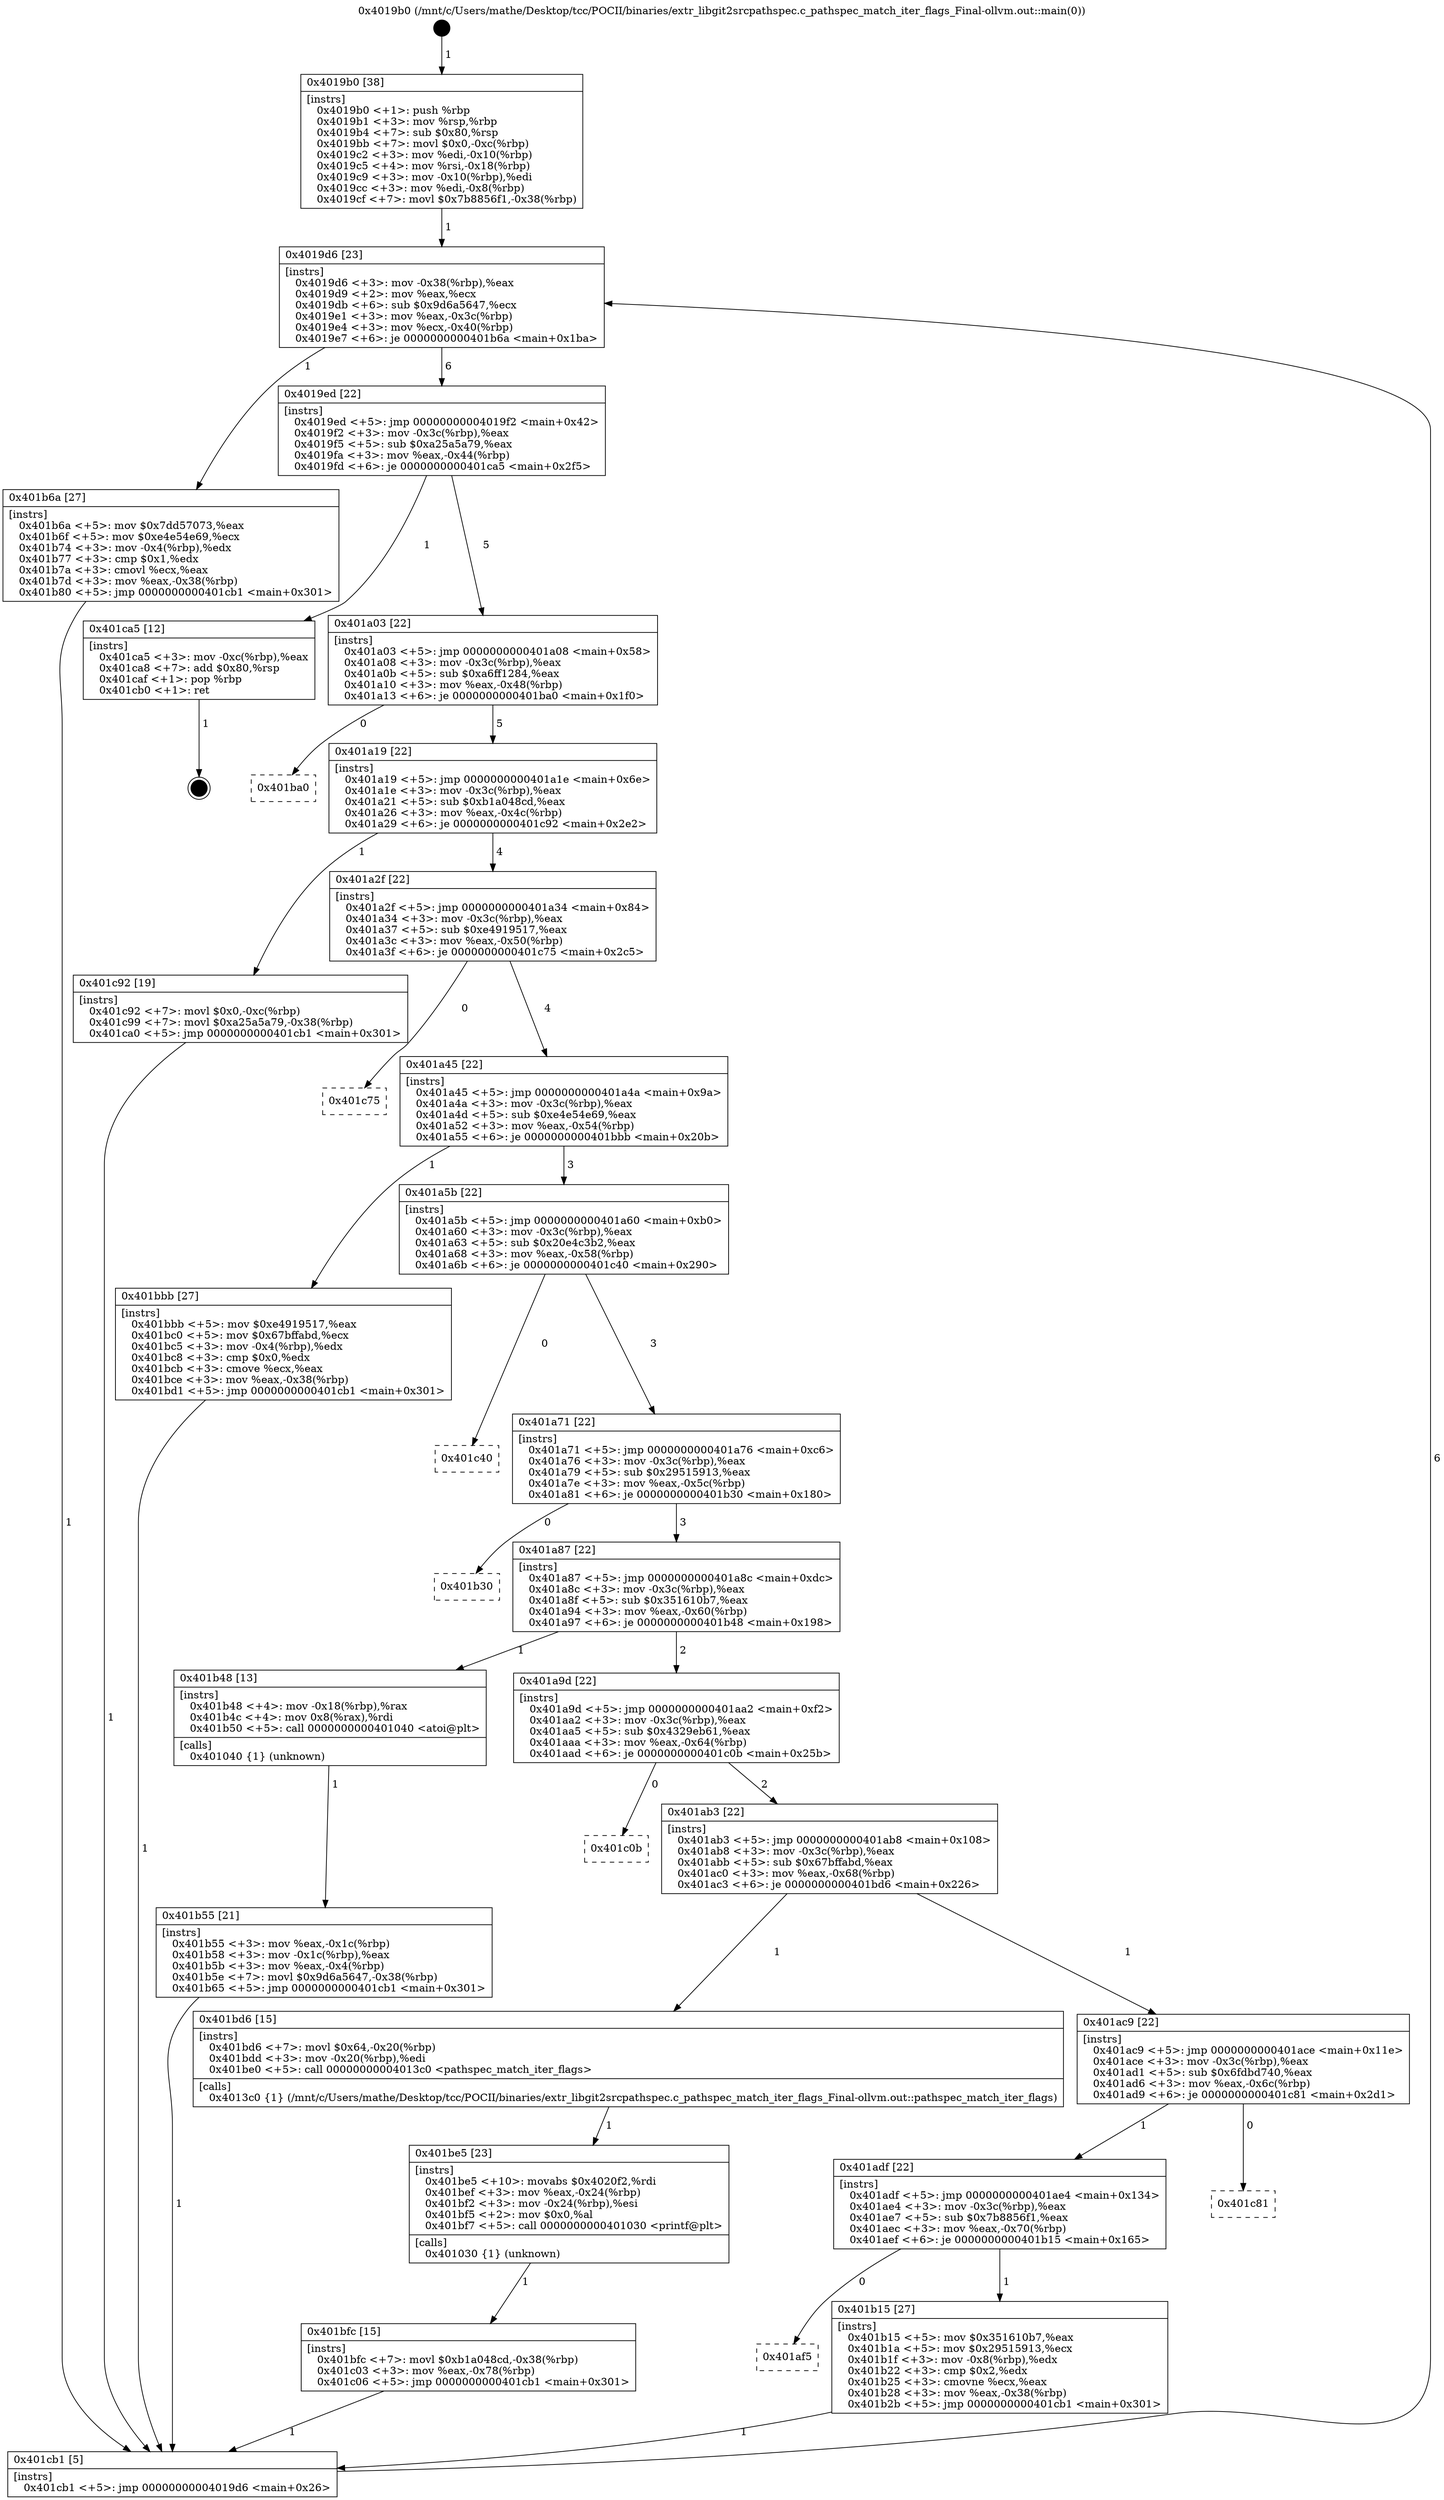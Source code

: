 digraph "0x4019b0" {
  label = "0x4019b0 (/mnt/c/Users/mathe/Desktop/tcc/POCII/binaries/extr_libgit2srcpathspec.c_pathspec_match_iter_flags_Final-ollvm.out::main(0))"
  labelloc = "t"
  node[shape=record]

  Entry [label="",width=0.3,height=0.3,shape=circle,fillcolor=black,style=filled]
  "0x4019d6" [label="{
     0x4019d6 [23]\l
     | [instrs]\l
     &nbsp;&nbsp;0x4019d6 \<+3\>: mov -0x38(%rbp),%eax\l
     &nbsp;&nbsp;0x4019d9 \<+2\>: mov %eax,%ecx\l
     &nbsp;&nbsp;0x4019db \<+6\>: sub $0x9d6a5647,%ecx\l
     &nbsp;&nbsp;0x4019e1 \<+3\>: mov %eax,-0x3c(%rbp)\l
     &nbsp;&nbsp;0x4019e4 \<+3\>: mov %ecx,-0x40(%rbp)\l
     &nbsp;&nbsp;0x4019e7 \<+6\>: je 0000000000401b6a \<main+0x1ba\>\l
  }"]
  "0x401b6a" [label="{
     0x401b6a [27]\l
     | [instrs]\l
     &nbsp;&nbsp;0x401b6a \<+5\>: mov $0x7dd57073,%eax\l
     &nbsp;&nbsp;0x401b6f \<+5\>: mov $0xe4e54e69,%ecx\l
     &nbsp;&nbsp;0x401b74 \<+3\>: mov -0x4(%rbp),%edx\l
     &nbsp;&nbsp;0x401b77 \<+3\>: cmp $0x1,%edx\l
     &nbsp;&nbsp;0x401b7a \<+3\>: cmovl %ecx,%eax\l
     &nbsp;&nbsp;0x401b7d \<+3\>: mov %eax,-0x38(%rbp)\l
     &nbsp;&nbsp;0x401b80 \<+5\>: jmp 0000000000401cb1 \<main+0x301\>\l
  }"]
  "0x4019ed" [label="{
     0x4019ed [22]\l
     | [instrs]\l
     &nbsp;&nbsp;0x4019ed \<+5\>: jmp 00000000004019f2 \<main+0x42\>\l
     &nbsp;&nbsp;0x4019f2 \<+3\>: mov -0x3c(%rbp),%eax\l
     &nbsp;&nbsp;0x4019f5 \<+5\>: sub $0xa25a5a79,%eax\l
     &nbsp;&nbsp;0x4019fa \<+3\>: mov %eax,-0x44(%rbp)\l
     &nbsp;&nbsp;0x4019fd \<+6\>: je 0000000000401ca5 \<main+0x2f5\>\l
  }"]
  Exit [label="",width=0.3,height=0.3,shape=circle,fillcolor=black,style=filled,peripheries=2]
  "0x401ca5" [label="{
     0x401ca5 [12]\l
     | [instrs]\l
     &nbsp;&nbsp;0x401ca5 \<+3\>: mov -0xc(%rbp),%eax\l
     &nbsp;&nbsp;0x401ca8 \<+7\>: add $0x80,%rsp\l
     &nbsp;&nbsp;0x401caf \<+1\>: pop %rbp\l
     &nbsp;&nbsp;0x401cb0 \<+1\>: ret\l
  }"]
  "0x401a03" [label="{
     0x401a03 [22]\l
     | [instrs]\l
     &nbsp;&nbsp;0x401a03 \<+5\>: jmp 0000000000401a08 \<main+0x58\>\l
     &nbsp;&nbsp;0x401a08 \<+3\>: mov -0x3c(%rbp),%eax\l
     &nbsp;&nbsp;0x401a0b \<+5\>: sub $0xa6ff1284,%eax\l
     &nbsp;&nbsp;0x401a10 \<+3\>: mov %eax,-0x48(%rbp)\l
     &nbsp;&nbsp;0x401a13 \<+6\>: je 0000000000401ba0 \<main+0x1f0\>\l
  }"]
  "0x401bfc" [label="{
     0x401bfc [15]\l
     | [instrs]\l
     &nbsp;&nbsp;0x401bfc \<+7\>: movl $0xb1a048cd,-0x38(%rbp)\l
     &nbsp;&nbsp;0x401c03 \<+3\>: mov %eax,-0x78(%rbp)\l
     &nbsp;&nbsp;0x401c06 \<+5\>: jmp 0000000000401cb1 \<main+0x301\>\l
  }"]
  "0x401ba0" [label="{
     0x401ba0\l
  }", style=dashed]
  "0x401a19" [label="{
     0x401a19 [22]\l
     | [instrs]\l
     &nbsp;&nbsp;0x401a19 \<+5\>: jmp 0000000000401a1e \<main+0x6e\>\l
     &nbsp;&nbsp;0x401a1e \<+3\>: mov -0x3c(%rbp),%eax\l
     &nbsp;&nbsp;0x401a21 \<+5\>: sub $0xb1a048cd,%eax\l
     &nbsp;&nbsp;0x401a26 \<+3\>: mov %eax,-0x4c(%rbp)\l
     &nbsp;&nbsp;0x401a29 \<+6\>: je 0000000000401c92 \<main+0x2e2\>\l
  }"]
  "0x401be5" [label="{
     0x401be5 [23]\l
     | [instrs]\l
     &nbsp;&nbsp;0x401be5 \<+10\>: movabs $0x4020f2,%rdi\l
     &nbsp;&nbsp;0x401bef \<+3\>: mov %eax,-0x24(%rbp)\l
     &nbsp;&nbsp;0x401bf2 \<+3\>: mov -0x24(%rbp),%esi\l
     &nbsp;&nbsp;0x401bf5 \<+2\>: mov $0x0,%al\l
     &nbsp;&nbsp;0x401bf7 \<+5\>: call 0000000000401030 \<printf@plt\>\l
     | [calls]\l
     &nbsp;&nbsp;0x401030 \{1\} (unknown)\l
  }"]
  "0x401c92" [label="{
     0x401c92 [19]\l
     | [instrs]\l
     &nbsp;&nbsp;0x401c92 \<+7\>: movl $0x0,-0xc(%rbp)\l
     &nbsp;&nbsp;0x401c99 \<+7\>: movl $0xa25a5a79,-0x38(%rbp)\l
     &nbsp;&nbsp;0x401ca0 \<+5\>: jmp 0000000000401cb1 \<main+0x301\>\l
  }"]
  "0x401a2f" [label="{
     0x401a2f [22]\l
     | [instrs]\l
     &nbsp;&nbsp;0x401a2f \<+5\>: jmp 0000000000401a34 \<main+0x84\>\l
     &nbsp;&nbsp;0x401a34 \<+3\>: mov -0x3c(%rbp),%eax\l
     &nbsp;&nbsp;0x401a37 \<+5\>: sub $0xe4919517,%eax\l
     &nbsp;&nbsp;0x401a3c \<+3\>: mov %eax,-0x50(%rbp)\l
     &nbsp;&nbsp;0x401a3f \<+6\>: je 0000000000401c75 \<main+0x2c5\>\l
  }"]
  "0x401b55" [label="{
     0x401b55 [21]\l
     | [instrs]\l
     &nbsp;&nbsp;0x401b55 \<+3\>: mov %eax,-0x1c(%rbp)\l
     &nbsp;&nbsp;0x401b58 \<+3\>: mov -0x1c(%rbp),%eax\l
     &nbsp;&nbsp;0x401b5b \<+3\>: mov %eax,-0x4(%rbp)\l
     &nbsp;&nbsp;0x401b5e \<+7\>: movl $0x9d6a5647,-0x38(%rbp)\l
     &nbsp;&nbsp;0x401b65 \<+5\>: jmp 0000000000401cb1 \<main+0x301\>\l
  }"]
  "0x401c75" [label="{
     0x401c75\l
  }", style=dashed]
  "0x401a45" [label="{
     0x401a45 [22]\l
     | [instrs]\l
     &nbsp;&nbsp;0x401a45 \<+5\>: jmp 0000000000401a4a \<main+0x9a\>\l
     &nbsp;&nbsp;0x401a4a \<+3\>: mov -0x3c(%rbp),%eax\l
     &nbsp;&nbsp;0x401a4d \<+5\>: sub $0xe4e54e69,%eax\l
     &nbsp;&nbsp;0x401a52 \<+3\>: mov %eax,-0x54(%rbp)\l
     &nbsp;&nbsp;0x401a55 \<+6\>: je 0000000000401bbb \<main+0x20b\>\l
  }"]
  "0x4019b0" [label="{
     0x4019b0 [38]\l
     | [instrs]\l
     &nbsp;&nbsp;0x4019b0 \<+1\>: push %rbp\l
     &nbsp;&nbsp;0x4019b1 \<+3\>: mov %rsp,%rbp\l
     &nbsp;&nbsp;0x4019b4 \<+7\>: sub $0x80,%rsp\l
     &nbsp;&nbsp;0x4019bb \<+7\>: movl $0x0,-0xc(%rbp)\l
     &nbsp;&nbsp;0x4019c2 \<+3\>: mov %edi,-0x10(%rbp)\l
     &nbsp;&nbsp;0x4019c5 \<+4\>: mov %rsi,-0x18(%rbp)\l
     &nbsp;&nbsp;0x4019c9 \<+3\>: mov -0x10(%rbp),%edi\l
     &nbsp;&nbsp;0x4019cc \<+3\>: mov %edi,-0x8(%rbp)\l
     &nbsp;&nbsp;0x4019cf \<+7\>: movl $0x7b8856f1,-0x38(%rbp)\l
  }"]
  "0x401bbb" [label="{
     0x401bbb [27]\l
     | [instrs]\l
     &nbsp;&nbsp;0x401bbb \<+5\>: mov $0xe4919517,%eax\l
     &nbsp;&nbsp;0x401bc0 \<+5\>: mov $0x67bffabd,%ecx\l
     &nbsp;&nbsp;0x401bc5 \<+3\>: mov -0x4(%rbp),%edx\l
     &nbsp;&nbsp;0x401bc8 \<+3\>: cmp $0x0,%edx\l
     &nbsp;&nbsp;0x401bcb \<+3\>: cmove %ecx,%eax\l
     &nbsp;&nbsp;0x401bce \<+3\>: mov %eax,-0x38(%rbp)\l
     &nbsp;&nbsp;0x401bd1 \<+5\>: jmp 0000000000401cb1 \<main+0x301\>\l
  }"]
  "0x401a5b" [label="{
     0x401a5b [22]\l
     | [instrs]\l
     &nbsp;&nbsp;0x401a5b \<+5\>: jmp 0000000000401a60 \<main+0xb0\>\l
     &nbsp;&nbsp;0x401a60 \<+3\>: mov -0x3c(%rbp),%eax\l
     &nbsp;&nbsp;0x401a63 \<+5\>: sub $0x20e4c3b2,%eax\l
     &nbsp;&nbsp;0x401a68 \<+3\>: mov %eax,-0x58(%rbp)\l
     &nbsp;&nbsp;0x401a6b \<+6\>: je 0000000000401c40 \<main+0x290\>\l
  }"]
  "0x401cb1" [label="{
     0x401cb1 [5]\l
     | [instrs]\l
     &nbsp;&nbsp;0x401cb1 \<+5\>: jmp 00000000004019d6 \<main+0x26\>\l
  }"]
  "0x401c40" [label="{
     0x401c40\l
  }", style=dashed]
  "0x401a71" [label="{
     0x401a71 [22]\l
     | [instrs]\l
     &nbsp;&nbsp;0x401a71 \<+5\>: jmp 0000000000401a76 \<main+0xc6\>\l
     &nbsp;&nbsp;0x401a76 \<+3\>: mov -0x3c(%rbp),%eax\l
     &nbsp;&nbsp;0x401a79 \<+5\>: sub $0x29515913,%eax\l
     &nbsp;&nbsp;0x401a7e \<+3\>: mov %eax,-0x5c(%rbp)\l
     &nbsp;&nbsp;0x401a81 \<+6\>: je 0000000000401b30 \<main+0x180\>\l
  }"]
  "0x401af5" [label="{
     0x401af5\l
  }", style=dashed]
  "0x401b30" [label="{
     0x401b30\l
  }", style=dashed]
  "0x401a87" [label="{
     0x401a87 [22]\l
     | [instrs]\l
     &nbsp;&nbsp;0x401a87 \<+5\>: jmp 0000000000401a8c \<main+0xdc\>\l
     &nbsp;&nbsp;0x401a8c \<+3\>: mov -0x3c(%rbp),%eax\l
     &nbsp;&nbsp;0x401a8f \<+5\>: sub $0x351610b7,%eax\l
     &nbsp;&nbsp;0x401a94 \<+3\>: mov %eax,-0x60(%rbp)\l
     &nbsp;&nbsp;0x401a97 \<+6\>: je 0000000000401b48 \<main+0x198\>\l
  }"]
  "0x401b15" [label="{
     0x401b15 [27]\l
     | [instrs]\l
     &nbsp;&nbsp;0x401b15 \<+5\>: mov $0x351610b7,%eax\l
     &nbsp;&nbsp;0x401b1a \<+5\>: mov $0x29515913,%ecx\l
     &nbsp;&nbsp;0x401b1f \<+3\>: mov -0x8(%rbp),%edx\l
     &nbsp;&nbsp;0x401b22 \<+3\>: cmp $0x2,%edx\l
     &nbsp;&nbsp;0x401b25 \<+3\>: cmovne %ecx,%eax\l
     &nbsp;&nbsp;0x401b28 \<+3\>: mov %eax,-0x38(%rbp)\l
     &nbsp;&nbsp;0x401b2b \<+5\>: jmp 0000000000401cb1 \<main+0x301\>\l
  }"]
  "0x401b48" [label="{
     0x401b48 [13]\l
     | [instrs]\l
     &nbsp;&nbsp;0x401b48 \<+4\>: mov -0x18(%rbp),%rax\l
     &nbsp;&nbsp;0x401b4c \<+4\>: mov 0x8(%rax),%rdi\l
     &nbsp;&nbsp;0x401b50 \<+5\>: call 0000000000401040 \<atoi@plt\>\l
     | [calls]\l
     &nbsp;&nbsp;0x401040 \{1\} (unknown)\l
  }"]
  "0x401a9d" [label="{
     0x401a9d [22]\l
     | [instrs]\l
     &nbsp;&nbsp;0x401a9d \<+5\>: jmp 0000000000401aa2 \<main+0xf2\>\l
     &nbsp;&nbsp;0x401aa2 \<+3\>: mov -0x3c(%rbp),%eax\l
     &nbsp;&nbsp;0x401aa5 \<+5\>: sub $0x4329eb61,%eax\l
     &nbsp;&nbsp;0x401aaa \<+3\>: mov %eax,-0x64(%rbp)\l
     &nbsp;&nbsp;0x401aad \<+6\>: je 0000000000401c0b \<main+0x25b\>\l
  }"]
  "0x401adf" [label="{
     0x401adf [22]\l
     | [instrs]\l
     &nbsp;&nbsp;0x401adf \<+5\>: jmp 0000000000401ae4 \<main+0x134\>\l
     &nbsp;&nbsp;0x401ae4 \<+3\>: mov -0x3c(%rbp),%eax\l
     &nbsp;&nbsp;0x401ae7 \<+5\>: sub $0x7b8856f1,%eax\l
     &nbsp;&nbsp;0x401aec \<+3\>: mov %eax,-0x70(%rbp)\l
     &nbsp;&nbsp;0x401aef \<+6\>: je 0000000000401b15 \<main+0x165\>\l
  }"]
  "0x401c0b" [label="{
     0x401c0b\l
  }", style=dashed]
  "0x401ab3" [label="{
     0x401ab3 [22]\l
     | [instrs]\l
     &nbsp;&nbsp;0x401ab3 \<+5\>: jmp 0000000000401ab8 \<main+0x108\>\l
     &nbsp;&nbsp;0x401ab8 \<+3\>: mov -0x3c(%rbp),%eax\l
     &nbsp;&nbsp;0x401abb \<+5\>: sub $0x67bffabd,%eax\l
     &nbsp;&nbsp;0x401ac0 \<+3\>: mov %eax,-0x68(%rbp)\l
     &nbsp;&nbsp;0x401ac3 \<+6\>: je 0000000000401bd6 \<main+0x226\>\l
  }"]
  "0x401c81" [label="{
     0x401c81\l
  }", style=dashed]
  "0x401bd6" [label="{
     0x401bd6 [15]\l
     | [instrs]\l
     &nbsp;&nbsp;0x401bd6 \<+7\>: movl $0x64,-0x20(%rbp)\l
     &nbsp;&nbsp;0x401bdd \<+3\>: mov -0x20(%rbp),%edi\l
     &nbsp;&nbsp;0x401be0 \<+5\>: call 00000000004013c0 \<pathspec_match_iter_flags\>\l
     | [calls]\l
     &nbsp;&nbsp;0x4013c0 \{1\} (/mnt/c/Users/mathe/Desktop/tcc/POCII/binaries/extr_libgit2srcpathspec.c_pathspec_match_iter_flags_Final-ollvm.out::pathspec_match_iter_flags)\l
  }"]
  "0x401ac9" [label="{
     0x401ac9 [22]\l
     | [instrs]\l
     &nbsp;&nbsp;0x401ac9 \<+5\>: jmp 0000000000401ace \<main+0x11e\>\l
     &nbsp;&nbsp;0x401ace \<+3\>: mov -0x3c(%rbp),%eax\l
     &nbsp;&nbsp;0x401ad1 \<+5\>: sub $0x6fdbd740,%eax\l
     &nbsp;&nbsp;0x401ad6 \<+3\>: mov %eax,-0x6c(%rbp)\l
     &nbsp;&nbsp;0x401ad9 \<+6\>: je 0000000000401c81 \<main+0x2d1\>\l
  }"]
  Entry -> "0x4019b0" [label=" 1"]
  "0x4019d6" -> "0x401b6a" [label=" 1"]
  "0x4019d6" -> "0x4019ed" [label=" 6"]
  "0x401ca5" -> Exit [label=" 1"]
  "0x4019ed" -> "0x401ca5" [label=" 1"]
  "0x4019ed" -> "0x401a03" [label=" 5"]
  "0x401c92" -> "0x401cb1" [label=" 1"]
  "0x401a03" -> "0x401ba0" [label=" 0"]
  "0x401a03" -> "0x401a19" [label=" 5"]
  "0x401bfc" -> "0x401cb1" [label=" 1"]
  "0x401a19" -> "0x401c92" [label=" 1"]
  "0x401a19" -> "0x401a2f" [label=" 4"]
  "0x401be5" -> "0x401bfc" [label=" 1"]
  "0x401a2f" -> "0x401c75" [label=" 0"]
  "0x401a2f" -> "0x401a45" [label=" 4"]
  "0x401bd6" -> "0x401be5" [label=" 1"]
  "0x401a45" -> "0x401bbb" [label=" 1"]
  "0x401a45" -> "0x401a5b" [label=" 3"]
  "0x401bbb" -> "0x401cb1" [label=" 1"]
  "0x401a5b" -> "0x401c40" [label=" 0"]
  "0x401a5b" -> "0x401a71" [label=" 3"]
  "0x401b6a" -> "0x401cb1" [label=" 1"]
  "0x401a71" -> "0x401b30" [label=" 0"]
  "0x401a71" -> "0x401a87" [label=" 3"]
  "0x401b55" -> "0x401cb1" [label=" 1"]
  "0x401a87" -> "0x401b48" [label=" 1"]
  "0x401a87" -> "0x401a9d" [label=" 2"]
  "0x401b48" -> "0x401b55" [label=" 1"]
  "0x401a9d" -> "0x401c0b" [label=" 0"]
  "0x401a9d" -> "0x401ab3" [label=" 2"]
  "0x4019b0" -> "0x4019d6" [label=" 1"]
  "0x401ab3" -> "0x401bd6" [label=" 1"]
  "0x401ab3" -> "0x401ac9" [label=" 1"]
  "0x401b15" -> "0x401cb1" [label=" 1"]
  "0x401ac9" -> "0x401c81" [label=" 0"]
  "0x401ac9" -> "0x401adf" [label=" 1"]
  "0x401cb1" -> "0x4019d6" [label=" 6"]
  "0x401adf" -> "0x401b15" [label=" 1"]
  "0x401adf" -> "0x401af5" [label=" 0"]
}
